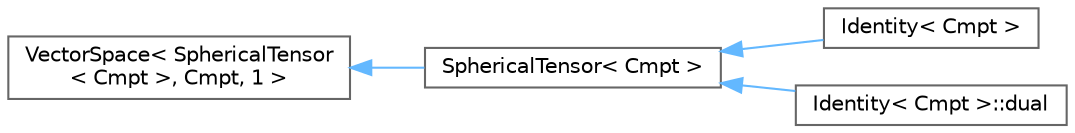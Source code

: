 digraph "Graphical Class Hierarchy"
{
 // LATEX_PDF_SIZE
  bgcolor="transparent";
  edge [fontname=Helvetica,fontsize=10,labelfontname=Helvetica,labelfontsize=10];
  node [fontname=Helvetica,fontsize=10,shape=box,height=0.2,width=0.4];
  rankdir="LR";
  Node0 [id="Node000000",label="VectorSpace\< SphericalTensor\l\< Cmpt \>, Cmpt, 1 \>",height=0.2,width=0.4,color="grey40", fillcolor="white", style="filled",URL="$classFoam_1_1VectorSpace.html",tooltip=" "];
  Node0 -> Node1 [id="edge5682_Node000000_Node000001",dir="back",color="steelblue1",style="solid",tooltip=" "];
  Node1 [id="Node000001",label="SphericalTensor\< Cmpt \>",height=0.2,width=0.4,color="grey40", fillcolor="white", style="filled",URL="$classFoam_1_1SphericalTensor.html",tooltip="A templated (3 x 3) diagonal tensor of objects of <T>, effectively containing 1 element,..."];
  Node1 -> Node2 [id="edge5683_Node000001_Node000002",dir="back",color="steelblue1",style="solid",tooltip=" "];
  Node2 [id="Node000002",label="Identity\< Cmpt \>",height=0.2,width=0.4,color="grey40", fillcolor="white", style="filled",URL="$classFoam_1_1Identity.html",tooltip="Templated identity and dual space identity tensors derived from SphericalTensor."];
  Node1 -> Node3 [id="edge5684_Node000001_Node000003",dir="back",color="steelblue1",style="solid",tooltip=" "];
  Node3 [id="Node000003",label="Identity\< Cmpt \>::dual",height=0.2,width=0.4,color="grey40", fillcolor="white", style="filled",URL="$classFoam_1_1Identity_1_1dual.html",tooltip=" "];
}
